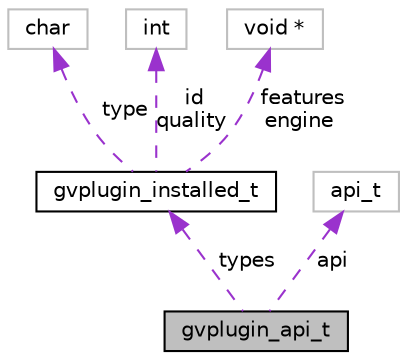 digraph "gvplugin_api_t"
{
  bgcolor="transparent";
  edge [fontname="Helvetica",fontsize="10",labelfontname="Helvetica",labelfontsize="10"];
  node [fontname="Helvetica",fontsize="10",shape=record];
  Node1 [label="gvplugin_api_t",height=0.2,width=0.4,color="black", fillcolor="grey75", style="filled", fontcolor="black"];
  Node2 -> Node1 [dir="back",color="darkorchid3",fontsize="10",style="dashed",label=" types" ,fontname="Helvetica"];
  Node2 [label="gvplugin_installed_t",height=0.2,width=0.4,color="black",URL="$structgvplugin__installed__t.html"];
  Node3 -> Node2 [dir="back",color="darkorchid3",fontsize="10",style="dashed",label=" type" ,fontname="Helvetica"];
  Node3 [label="char",height=0.2,width=0.4,color="grey75"];
  Node4 -> Node2 [dir="back",color="darkorchid3",fontsize="10",style="dashed",label=" id\nquality" ,fontname="Helvetica"];
  Node4 [label="int",height=0.2,width=0.4,color="grey75"];
  Node5 -> Node2 [dir="back",color="darkorchid3",fontsize="10",style="dashed",label=" features\nengine" ,fontname="Helvetica"];
  Node5 [label="void *",height=0.2,width=0.4,color="grey75"];
  Node6 -> Node1 [dir="back",color="darkorchid3",fontsize="10",style="dashed",label=" api" ,fontname="Helvetica"];
  Node6 [label="api_t",height=0.2,width=0.4,color="grey75"];
}
